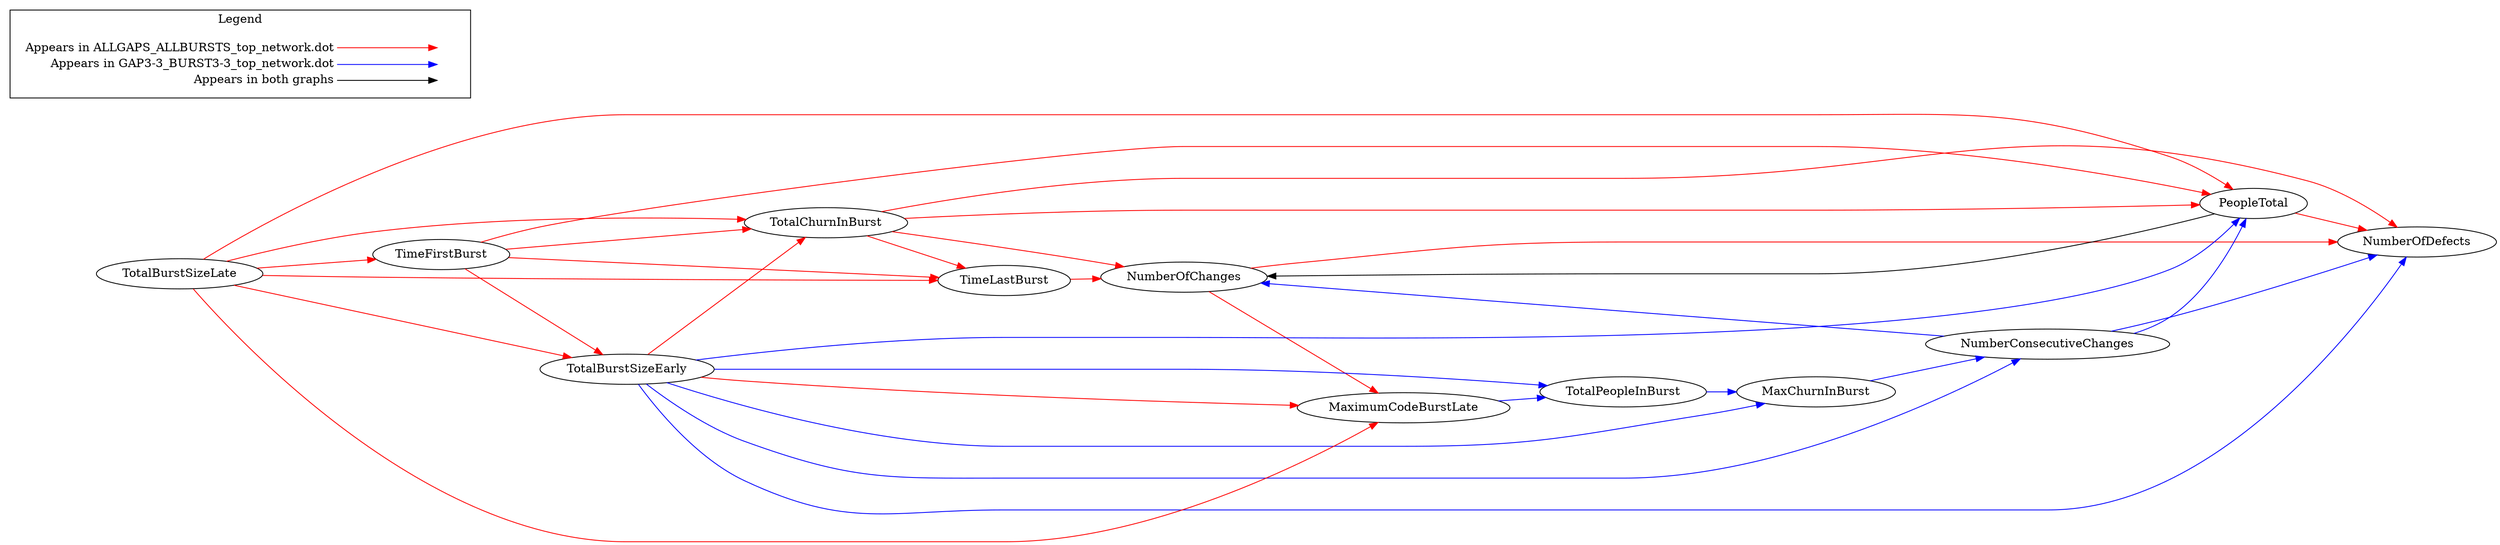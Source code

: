 digraph {
NumberOfChanges -> NumberOfDefects[color="red"];
NumberOfChanges -> MaximumCodeBurstLate[color="red"];
TotalBurstSizeEarly -> TotalChurnInBurst[color="red"];
TotalBurstSizeEarly -> MaximumCodeBurstLate[color="red"];
TotalBurstSizeLate -> TotalBurstSizeEarly[color="red"];
TotalBurstSizeLate -> TimeLastBurst[color="red"];
TotalBurstSizeLate -> TimeFirstBurst[color="red"];
TotalBurstSizeLate -> TotalChurnInBurst[color="red"];
TotalBurstSizeLate -> MaximumCodeBurstLate[color="red"];
TotalBurstSizeLate -> PeopleTotal[color="red"];
TimeLastBurst -> NumberOfChanges[color="red"];
TimeFirstBurst -> TotalBurstSizeEarly[color="red"];
TimeFirstBurst -> TimeLastBurst[color="red"];
TimeFirstBurst -> TotalChurnInBurst[color="red"];
TimeFirstBurst -> PeopleTotal[color="red"];
TotalChurnInBurst -> NumberOfDefects[color="red"];
TotalChurnInBurst -> NumberOfChanges[color="red"];
TotalChurnInBurst -> TimeLastBurst[color="red"];
TotalChurnInBurst -> PeopleTotal[color="red"];
PeopleTotal -> NumberOfDefects[color="red"];
PeopleTotal -> NumberOfChanges[color="black"];
TotalPeopleInBurst -> MaxChurnInBurst[color="blue"];
TotalBurstSizeEarly -> NumberOfDefects[color="blue"];
TotalBurstSizeEarly -> TotalPeopleInBurst[color="blue"];
TotalBurstSizeEarly -> MaxChurnInBurst[color="blue"];
TotalBurstSizeEarly -> NumberConsecutiveChanges[color="blue"];
TotalBurstSizeEarly -> PeopleTotal[color="blue"];
MaxChurnInBurst -> NumberConsecutiveChanges[color="blue"];
NumberConsecutiveChanges -> NumberOfDefects[color="blue"];
NumberConsecutiveChanges -> NumberOfChanges[color="blue"];
NumberConsecutiveChanges -> PeopleTotal[color="blue"];
MaximumCodeBurstLate -> TotalPeopleInBurst[color="blue"];

  rankdir=LR
  node [shape=plaintext]
  subgraph cluster_01 { 
    label = "Legend";
    key [label=<<table border="0" cellpadding="2" cellspacing="0" cellborder="0">
      <tr><td align="right" port="i1">Appears in ALLGAPS_ALLBURSTS_top_network.dot</td></tr>
      <tr><td align="right" port="i2">Appears in GAP3-3_BURST3-3_top_network.dot</td></tr>
      <tr><td align="right" port="i3">Appears in both graphs</td></tr>
      </table>>]
    key2 [label=<<table border="0" cellpadding="2" cellspacing="0" cellborder="0">
      <tr><td port="i1">&nbsp;</td></tr>
      <tr><td port="i2">&nbsp;</td></tr>
      <tr><td port="i3">&nbsp;</td></tr>
      </table>>]
    key:i1:e -> key2:i1:w [color=red]
    key:i2:e -> key2:i2:w [color=blue]
    key:i3:e -> key2:i3:w [color=black]
  }
}